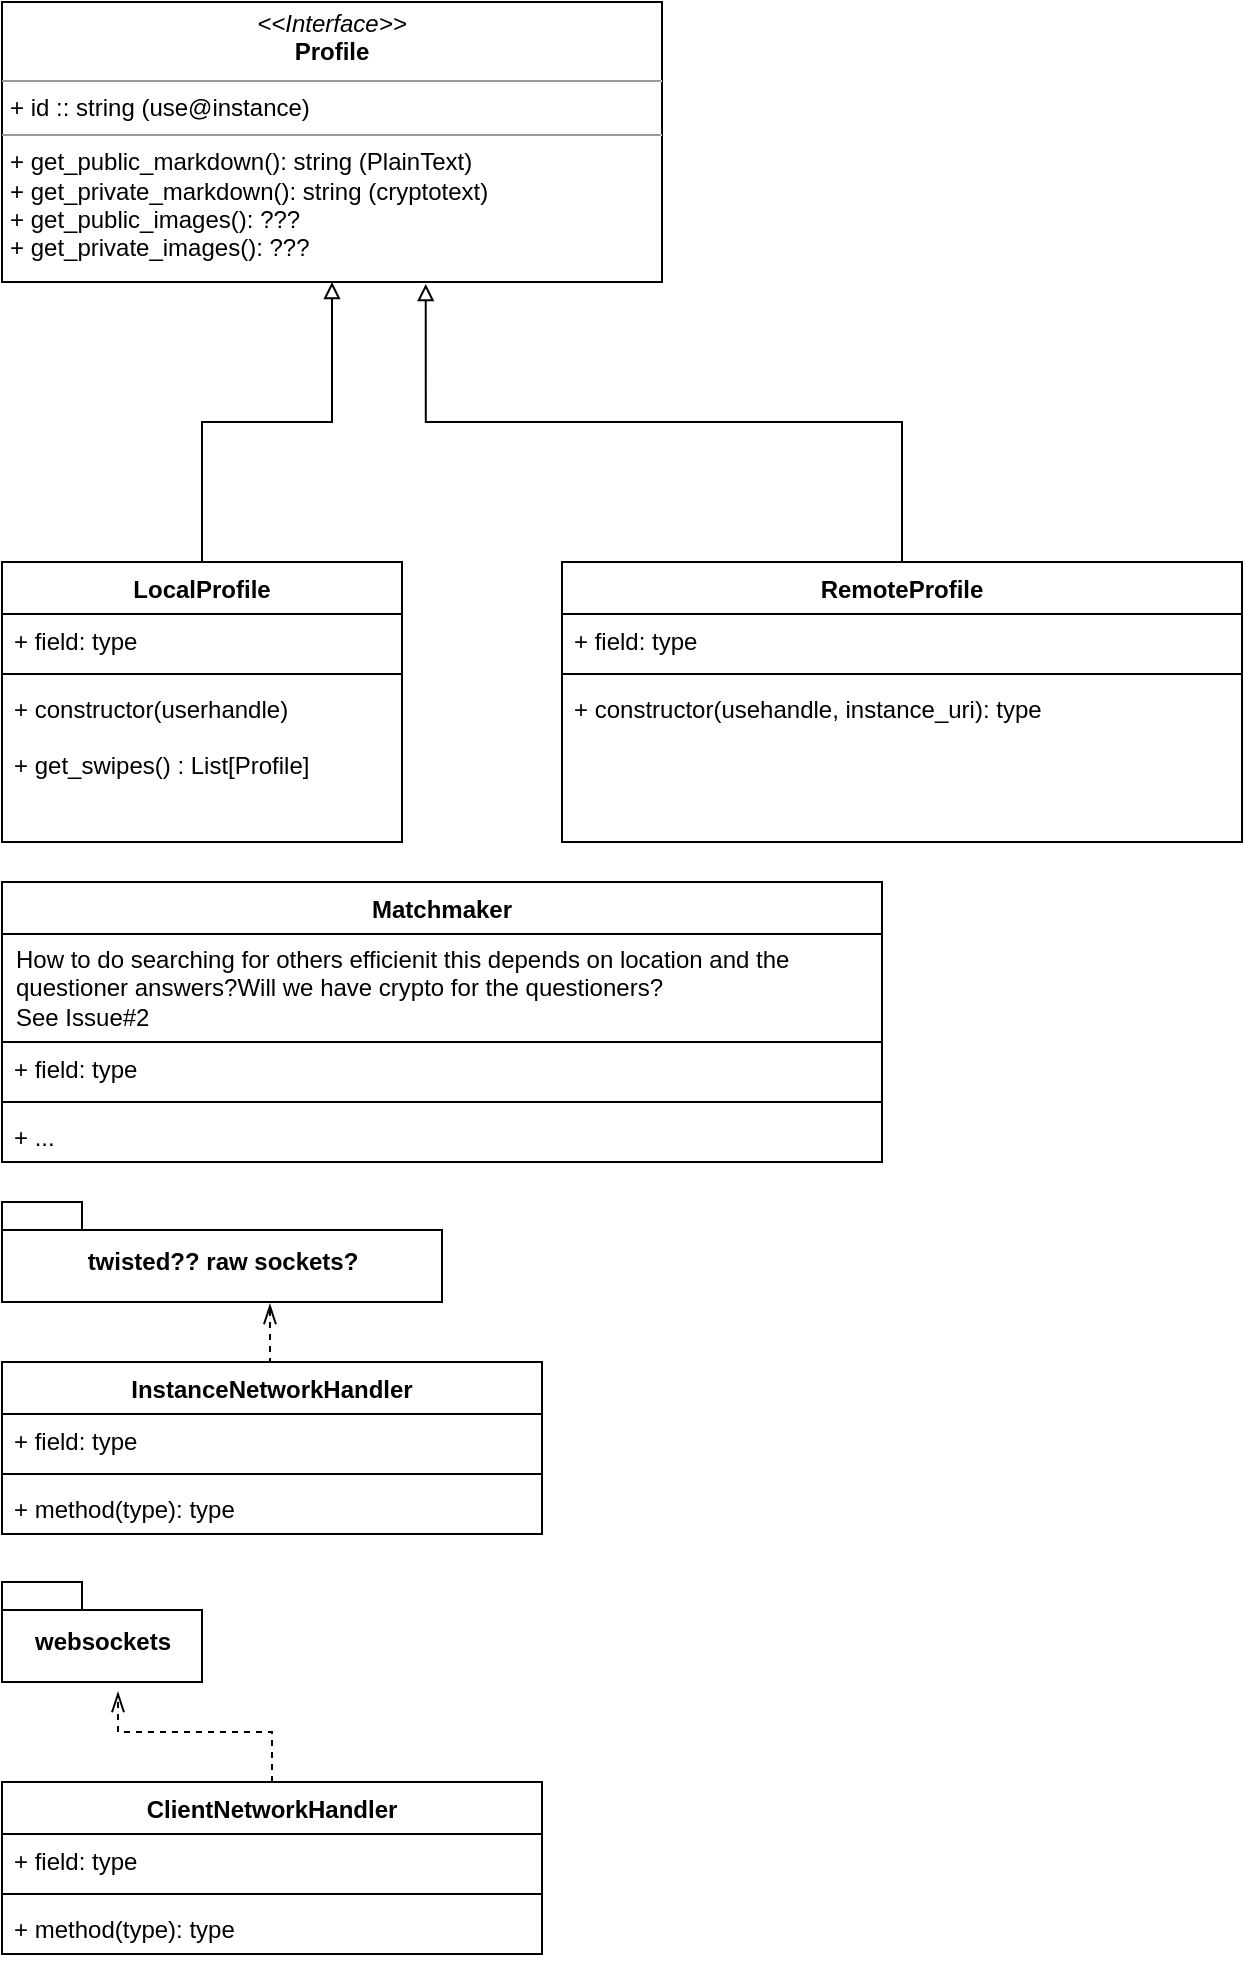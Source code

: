 <mxfile version="14.7.0" type="github">
  <diagram id="bQhW9WHgCRWhsqWHa8Ru" name="Page-1">
    <mxGraphModel dx="2062" dy="1104" grid="1" gridSize="10" guides="1" tooltips="1" connect="1" arrows="1" fold="1" page="1" pageScale="1" pageWidth="900" pageHeight="1600" math="0" shadow="0">
      <root>
        <mxCell id="0" />
        <mxCell id="1" parent="0" />
        <mxCell id="IfXmSO4v1v1vd99nDY1Y-13" value="&lt;p style=&quot;margin: 0px ; margin-top: 4px ; text-align: center&quot;&gt;&lt;i&gt;&amp;lt;&amp;lt;Interface&amp;gt;&amp;gt;&lt;/i&gt;&lt;br&gt;&lt;b&gt;Profile&lt;/b&gt;&lt;/p&gt;&lt;hr size=&quot;1&quot;&gt;&lt;p style=&quot;margin: 0px ; margin-left: 4px&quot;&gt;+ id :: string (use@instance)&lt;br&gt;&lt;/p&gt;&lt;hr size=&quot;1&quot;&gt;&lt;p style=&quot;margin: 0px ; margin-left: 4px&quot;&gt;+ get_public_markdown(): string (PlainText)&lt;br&gt;+ get_private_markdown(): string (cryptotext)&lt;/p&gt;&lt;p style=&quot;margin: 0px ; margin-left: 4px&quot;&gt;+ get_public_images(): ???&lt;/p&gt;&lt;p style=&quot;margin: 0px ; margin-left: 4px&quot;&gt;+ get_private_images(): ???&lt;br&gt;&lt;/p&gt;&lt;p style=&quot;margin: 0px ; margin-left: 4px&quot;&gt;&lt;br&gt;&lt;/p&gt;" style="verticalAlign=top;align=left;overflow=fill;fontSize=12;fontFamily=Helvetica;html=1;" parent="1" vertex="1">
          <mxGeometry x="40" y="110" width="330" height="140" as="geometry" />
        </mxCell>
        <mxCell id="IfXmSO4v1v1vd99nDY1Y-23" style="edgeStyle=orthogonalEdgeStyle;rounded=0;orthogonalLoop=1;jettySize=auto;html=1;endArrow=block;endFill=0;" parent="1" source="IfXmSO4v1v1vd99nDY1Y-14" target="IfXmSO4v1v1vd99nDY1Y-13" edge="1">
          <mxGeometry relative="1" as="geometry" />
        </mxCell>
        <mxCell id="IfXmSO4v1v1vd99nDY1Y-14" value="LocalProfile" style="swimlane;fontStyle=1;align=center;verticalAlign=top;childLayout=stackLayout;horizontal=1;startSize=26;horizontalStack=0;resizeParent=1;resizeParentMax=0;resizeLast=0;collapsible=1;marginBottom=0;" parent="1" vertex="1">
          <mxGeometry x="40" y="390" width="200" height="140" as="geometry" />
        </mxCell>
        <mxCell id="IfXmSO4v1v1vd99nDY1Y-15" value="+ field: type" style="text;strokeColor=none;fillColor=none;align=left;verticalAlign=top;spacingLeft=4;spacingRight=4;overflow=hidden;rotatable=0;points=[[0,0.5],[1,0.5]];portConstraint=eastwest;" parent="IfXmSO4v1v1vd99nDY1Y-14" vertex="1">
          <mxGeometry y="26" width="200" height="26" as="geometry" />
        </mxCell>
        <mxCell id="IfXmSO4v1v1vd99nDY1Y-16" value="" style="line;strokeWidth=1;fillColor=none;align=left;verticalAlign=middle;spacingTop=-1;spacingLeft=3;spacingRight=3;rotatable=0;labelPosition=right;points=[];portConstraint=eastwest;" parent="IfXmSO4v1v1vd99nDY1Y-14" vertex="1">
          <mxGeometry y="52" width="200" height="8" as="geometry" />
        </mxCell>
        <mxCell id="IfXmSO4v1v1vd99nDY1Y-17" value="+ constructor(userhandle)&#xa;&#xa;+ get_swipes() : List[Profile]&#xa;" style="text;strokeColor=none;fillColor=none;align=left;verticalAlign=top;spacingLeft=4;spacingRight=4;overflow=hidden;rotatable=0;points=[[0,0.5],[1,0.5]];portConstraint=eastwest;" parent="IfXmSO4v1v1vd99nDY1Y-14" vertex="1">
          <mxGeometry y="60" width="200" height="80" as="geometry" />
        </mxCell>
        <mxCell id="IfXmSO4v1v1vd99nDY1Y-24" style="edgeStyle=orthogonalEdgeStyle;rounded=0;orthogonalLoop=1;jettySize=auto;html=1;exitX=0.5;exitY=0;exitDx=0;exitDy=0;entryX=0.642;entryY=1.007;entryDx=0;entryDy=0;entryPerimeter=0;endArrow=block;endFill=0;" parent="1" source="IfXmSO4v1v1vd99nDY1Y-18" target="IfXmSO4v1v1vd99nDY1Y-13" edge="1">
          <mxGeometry relative="1" as="geometry" />
        </mxCell>
        <mxCell id="IfXmSO4v1v1vd99nDY1Y-18" value="RemoteProfile" style="swimlane;fontStyle=1;align=center;verticalAlign=top;childLayout=stackLayout;horizontal=1;startSize=26;horizontalStack=0;resizeParent=1;resizeParentMax=0;resizeLast=0;collapsible=1;marginBottom=0;" parent="1" vertex="1">
          <mxGeometry x="320" y="390" width="340" height="140" as="geometry" />
        </mxCell>
        <mxCell id="IfXmSO4v1v1vd99nDY1Y-19" value="+ field: type" style="text;strokeColor=none;fillColor=none;align=left;verticalAlign=top;spacingLeft=4;spacingRight=4;overflow=hidden;rotatable=0;points=[[0,0.5],[1,0.5]];portConstraint=eastwest;" parent="IfXmSO4v1v1vd99nDY1Y-18" vertex="1">
          <mxGeometry y="26" width="340" height="26" as="geometry" />
        </mxCell>
        <mxCell id="IfXmSO4v1v1vd99nDY1Y-20" value="" style="line;strokeWidth=1;fillColor=none;align=left;verticalAlign=middle;spacingTop=-1;spacingLeft=3;spacingRight=3;rotatable=0;labelPosition=right;points=[];portConstraint=eastwest;" parent="IfXmSO4v1v1vd99nDY1Y-18" vertex="1">
          <mxGeometry y="52" width="340" height="8" as="geometry" />
        </mxCell>
        <mxCell id="IfXmSO4v1v1vd99nDY1Y-21" value="+ constructor(usehandle, instance_uri): type" style="text;strokeColor=none;fillColor=none;align=left;verticalAlign=top;spacingLeft=4;spacingRight=4;overflow=hidden;rotatable=0;points=[[0,0.5],[1,0.5]];portConstraint=eastwest;" parent="IfXmSO4v1v1vd99nDY1Y-18" vertex="1">
          <mxGeometry y="60" width="340" height="80" as="geometry" />
        </mxCell>
        <mxCell id="IfXmSO4v1v1vd99nDY1Y-25" value="Matchmaker" style="swimlane;fontStyle=1;align=center;verticalAlign=top;childLayout=stackLayout;horizontal=1;startSize=26;horizontalStack=0;resizeParent=1;resizeParentMax=0;resizeLast=0;collapsible=1;marginBottom=0;" parent="1" vertex="1">
          <mxGeometry x="40" y="550" width="440" height="140" as="geometry" />
        </mxCell>
        <mxCell id="czNX07ZwOp-Ru1gda73_-3" value="How to do searching for others efficienit this depends on location and the questioner answers?Will we have crypto for the questioners? &#xa;See Issue#2" style="text;fillColor=none;align=left;verticalAlign=middle;spacingLeft=5;spacingRight=4;overflow=hidden;rotatable=0;points=[[0,0.5],[1,0.5]];portConstraint=eastwest;strokeColor=#000000;fontSize=12;spacingTop=0;whiteSpace=wrap;" vertex="1" parent="IfXmSO4v1v1vd99nDY1Y-25">
          <mxGeometry y="26" width="440" height="54" as="geometry" />
        </mxCell>
        <mxCell id="IfXmSO4v1v1vd99nDY1Y-26" value="+ field: type" style="text;strokeColor=none;fillColor=none;align=left;verticalAlign=top;spacingLeft=4;spacingRight=4;overflow=hidden;rotatable=0;points=[[0,0.5],[1,0.5]];portConstraint=eastwest;" parent="IfXmSO4v1v1vd99nDY1Y-25" vertex="1">
          <mxGeometry y="80" width="440" height="26" as="geometry" />
        </mxCell>
        <mxCell id="IfXmSO4v1v1vd99nDY1Y-27" value="" style="line;strokeWidth=1;fillColor=none;align=left;verticalAlign=middle;spacingTop=-1;spacingLeft=3;spacingRight=3;rotatable=0;labelPosition=right;points=[];portConstraint=eastwest;" parent="IfXmSO4v1v1vd99nDY1Y-25" vertex="1">
          <mxGeometry y="106" width="440" height="8" as="geometry" />
        </mxCell>
        <mxCell id="IfXmSO4v1v1vd99nDY1Y-28" value="+ ..." style="text;strokeColor=none;fillColor=none;align=left;verticalAlign=top;spacingLeft=4;spacingRight=4;overflow=hidden;rotatable=0;points=[[0,0.5],[1,0.5]];portConstraint=eastwest;" parent="IfXmSO4v1v1vd99nDY1Y-25" vertex="1">
          <mxGeometry y="114" width="440" height="26" as="geometry" />
        </mxCell>
        <mxCell id="czNX07ZwOp-Ru1gda73_-2" style="edgeStyle=orthogonalEdgeStyle;rounded=0;orthogonalLoop=1;jettySize=auto;html=1;exitX=0.5;exitY=0;exitDx=0;exitDy=0;entryX=0.609;entryY=1.02;entryDx=0;entryDy=0;entryPerimeter=0;dashed=1;endArrow=openThin;endFill=0;endSize=8;" edge="1" parent="1" source="IfXmSO4v1v1vd99nDY1Y-30" target="czNX07ZwOp-Ru1gda73_-1">
          <mxGeometry relative="1" as="geometry" />
        </mxCell>
        <mxCell id="IfXmSO4v1v1vd99nDY1Y-30" value="InstanceNetworkHandler" style="swimlane;fontStyle=1;align=center;verticalAlign=top;childLayout=stackLayout;horizontal=1;startSize=26;horizontalStack=0;resizeParent=1;resizeParentMax=0;resizeLast=0;collapsible=1;marginBottom=0;" parent="1" vertex="1">
          <mxGeometry x="40" y="790" width="270" height="86" as="geometry" />
        </mxCell>
        <mxCell id="IfXmSO4v1v1vd99nDY1Y-31" value="+ field: type" style="text;strokeColor=none;fillColor=none;align=left;verticalAlign=top;spacingLeft=4;spacingRight=4;overflow=hidden;rotatable=0;points=[[0,0.5],[1,0.5]];portConstraint=eastwest;" parent="IfXmSO4v1v1vd99nDY1Y-30" vertex="1">
          <mxGeometry y="26" width="270" height="26" as="geometry" />
        </mxCell>
        <mxCell id="IfXmSO4v1v1vd99nDY1Y-32" value="" style="line;strokeWidth=1;fillColor=none;align=left;verticalAlign=middle;spacingTop=-1;spacingLeft=3;spacingRight=3;rotatable=0;labelPosition=right;points=[];portConstraint=eastwest;" parent="IfXmSO4v1v1vd99nDY1Y-30" vertex="1">
          <mxGeometry y="52" width="270" height="8" as="geometry" />
        </mxCell>
        <mxCell id="IfXmSO4v1v1vd99nDY1Y-33" value="+ method(type): type" style="text;strokeColor=none;fillColor=none;align=left;verticalAlign=top;spacingLeft=4;spacingRight=4;overflow=hidden;rotatable=0;points=[[0,0.5],[1,0.5]];portConstraint=eastwest;" parent="IfXmSO4v1v1vd99nDY1Y-30" vertex="1">
          <mxGeometry y="60" width="270" height="26" as="geometry" />
        </mxCell>
        <mxCell id="IfXmSO4v1v1vd99nDY1Y-39" style="edgeStyle=orthogonalEdgeStyle;rounded=0;orthogonalLoop=1;jettySize=auto;html=1;entryX=0.58;entryY=1.1;entryDx=0;entryDy=0;entryPerimeter=0;endArrow=openThin;endFill=0;dashed=1;endSize=8;" parent="1" target="IfXmSO4v1v1vd99nDY1Y-38" edge="1" source="IfXmSO4v1v1vd99nDY1Y-34">
          <mxGeometry relative="1" as="geometry">
            <mxPoint x="108" y="990" as="sourcePoint" />
          </mxGeometry>
        </mxCell>
        <mxCell id="IfXmSO4v1v1vd99nDY1Y-34" value="ClientNetworkHandler" style="swimlane;fontStyle=1;align=center;verticalAlign=top;childLayout=stackLayout;horizontal=1;startSize=26;horizontalStack=0;resizeParent=1;resizeParentMax=0;resizeLast=0;collapsible=1;marginBottom=0;" parent="1" vertex="1">
          <mxGeometry x="40" y="1000" width="270" height="86" as="geometry" />
        </mxCell>
        <mxCell id="IfXmSO4v1v1vd99nDY1Y-35" value="+ field: type" style="text;strokeColor=none;fillColor=none;align=left;verticalAlign=top;spacingLeft=4;spacingRight=4;overflow=hidden;rotatable=0;points=[[0,0.5],[1,0.5]];portConstraint=eastwest;" parent="IfXmSO4v1v1vd99nDY1Y-34" vertex="1">
          <mxGeometry y="26" width="270" height="26" as="geometry" />
        </mxCell>
        <mxCell id="IfXmSO4v1v1vd99nDY1Y-36" value="" style="line;strokeWidth=1;fillColor=none;align=left;verticalAlign=middle;spacingTop=-1;spacingLeft=3;spacingRight=3;rotatable=0;labelPosition=right;points=[];portConstraint=eastwest;" parent="IfXmSO4v1v1vd99nDY1Y-34" vertex="1">
          <mxGeometry y="52" width="270" height="8" as="geometry" />
        </mxCell>
        <mxCell id="IfXmSO4v1v1vd99nDY1Y-37" value="+ method(type): type" style="text;strokeColor=none;fillColor=none;align=left;verticalAlign=top;spacingLeft=4;spacingRight=4;overflow=hidden;rotatable=0;points=[[0,0.5],[1,0.5]];portConstraint=eastwest;" parent="IfXmSO4v1v1vd99nDY1Y-34" vertex="1">
          <mxGeometry y="60" width="270" height="26" as="geometry" />
        </mxCell>
        <mxCell id="IfXmSO4v1v1vd99nDY1Y-38" value="websockets" style="shape=folder;fontStyle=1;spacingTop=10;tabWidth=40;tabHeight=14;tabPosition=left;html=1;" parent="1" vertex="1">
          <mxGeometry x="40" y="900" width="100" height="50" as="geometry" />
        </mxCell>
        <mxCell id="czNX07ZwOp-Ru1gda73_-1" value="twisted?? raw sockets?" style="shape=folder;fontStyle=1;spacingTop=10;tabWidth=40;tabHeight=14;tabPosition=left;html=1;" vertex="1" parent="1">
          <mxGeometry x="40" y="710" width="220" height="50" as="geometry" />
        </mxCell>
      </root>
    </mxGraphModel>
  </diagram>
</mxfile>
